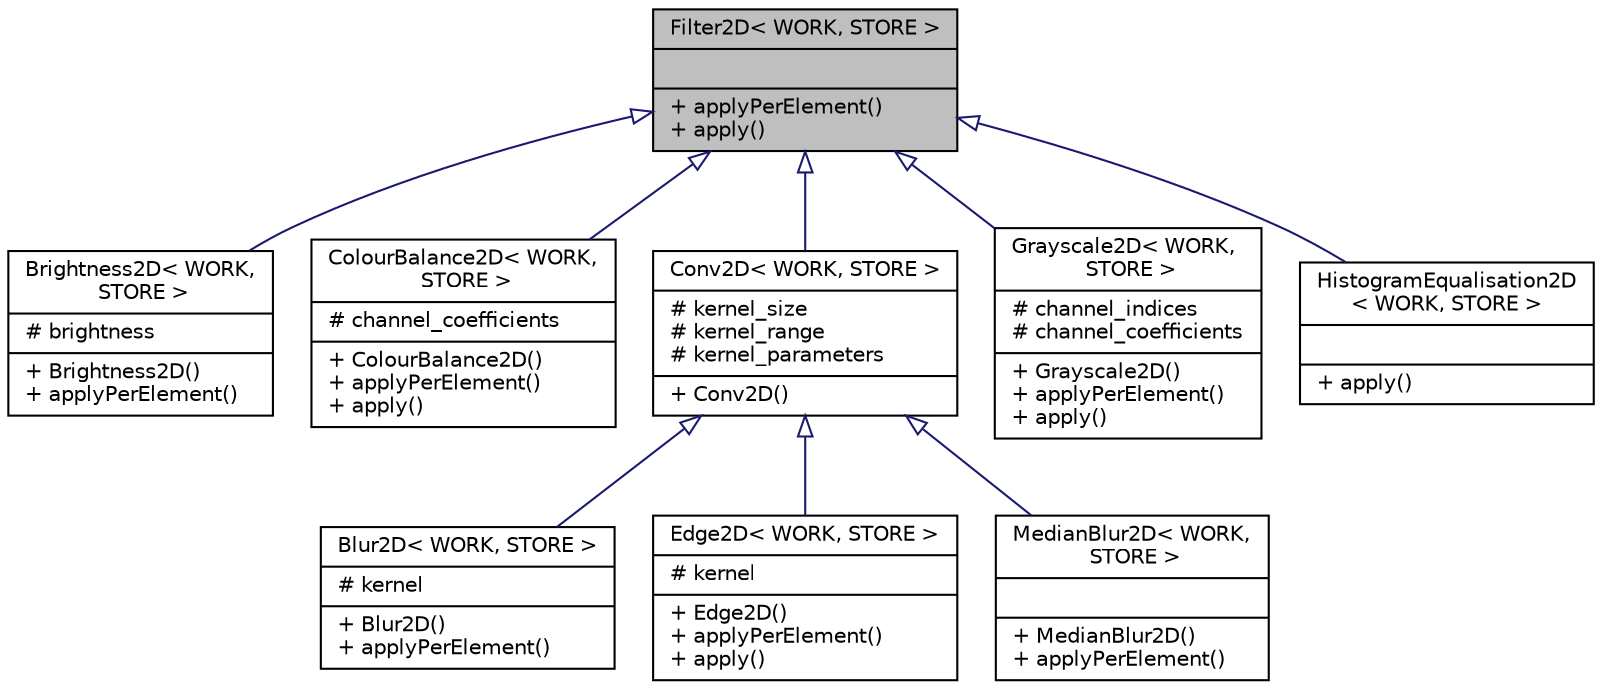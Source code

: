 digraph "Filter2D&lt; WORK, STORE &gt;"
{
 // LATEX_PDF_SIZE
  edge [fontname="Helvetica",fontsize="10",labelfontname="Helvetica",labelfontsize="10"];
  node [fontname="Helvetica",fontsize="10",shape=record];
  Node1 [label="{Filter2D\< WORK, STORE \>\n||+ applyPerElement()\l+ apply()\l}",height=0.2,width=0.4,color="black", fillcolor="grey75", style="filled", fontcolor="black",tooltip=" "];
  Node1 -> Node2 [dir="back",color="midnightblue",fontsize="10",style="solid",arrowtail="onormal",fontname="Helvetica"];
  Node2 [label="{Brightness2D\< WORK,\l STORE \>\n|# brightness\l|+ Brightness2D()\l+ applyPerElement()\l}",height=0.2,width=0.4,color="black", fillcolor="white", style="filled",URL="$classBrightness2D.html",tooltip=" "];
  Node1 -> Node3 [dir="back",color="midnightblue",fontsize="10",style="solid",arrowtail="onormal",fontname="Helvetica"];
  Node3 [label="{ColourBalance2D\< WORK,\l STORE \>\n|# channel_coefficients\l|+ ColourBalance2D()\l+ applyPerElement()\l+ apply()\l}",height=0.2,width=0.4,color="black", fillcolor="white", style="filled",URL="$classColourBalance2D.html",tooltip=" "];
  Node1 -> Node4 [dir="back",color="midnightblue",fontsize="10",style="solid",arrowtail="onormal",fontname="Helvetica"];
  Node4 [label="{Conv2D\< WORK, STORE \>\n|# kernel_size\l# kernel_range\l# kernel_parameters\l|+ Conv2D()\l}",height=0.2,width=0.4,color="black", fillcolor="white", style="filled",URL="$classConv2D.html",tooltip=" "];
  Node4 -> Node5 [dir="back",color="midnightblue",fontsize="10",style="solid",arrowtail="onormal",fontname="Helvetica"];
  Node5 [label="{Blur2D\< WORK, STORE \>\n|# kernel\l|+ Blur2D()\l+ applyPerElement()\l}",height=0.2,width=0.4,color="black", fillcolor="white", style="filled",URL="$classBlur2D.html",tooltip=" "];
  Node4 -> Node6 [dir="back",color="midnightblue",fontsize="10",style="solid",arrowtail="onormal",fontname="Helvetica"];
  Node6 [label="{Edge2D\< WORK, STORE \>\n|# kernel\l|+ Edge2D()\l+ applyPerElement()\l+ apply()\l}",height=0.2,width=0.4,color="black", fillcolor="white", style="filled",URL="$classEdge2D.html",tooltip=" "];
  Node4 -> Node7 [dir="back",color="midnightblue",fontsize="10",style="solid",arrowtail="onormal",fontname="Helvetica"];
  Node7 [label="{MedianBlur2D\< WORK,\l STORE \>\n||+ MedianBlur2D()\l+ applyPerElement()\l}",height=0.2,width=0.4,color="black", fillcolor="white", style="filled",URL="$classMedianBlur2D.html",tooltip=" "];
  Node1 -> Node8 [dir="back",color="midnightblue",fontsize="10",style="solid",arrowtail="onormal",fontname="Helvetica"];
  Node8 [label="{Grayscale2D\< WORK,\l STORE \>\n|# channel_indices\l# channel_coefficients\l|+ Grayscale2D()\l+ applyPerElement()\l+ apply()\l}",height=0.2,width=0.4,color="black", fillcolor="white", style="filled",URL="$classGrayscale2D.html",tooltip=" "];
  Node1 -> Node9 [dir="back",color="midnightblue",fontsize="10",style="solid",arrowtail="onormal",fontname="Helvetica"];
  Node9 [label="{HistogramEqualisation2D\l\< WORK, STORE \>\n||+ apply()\l}",height=0.2,width=0.4,color="black", fillcolor="white", style="filled",URL="$classHistogramEqualisation2D.html",tooltip=" "];
}
